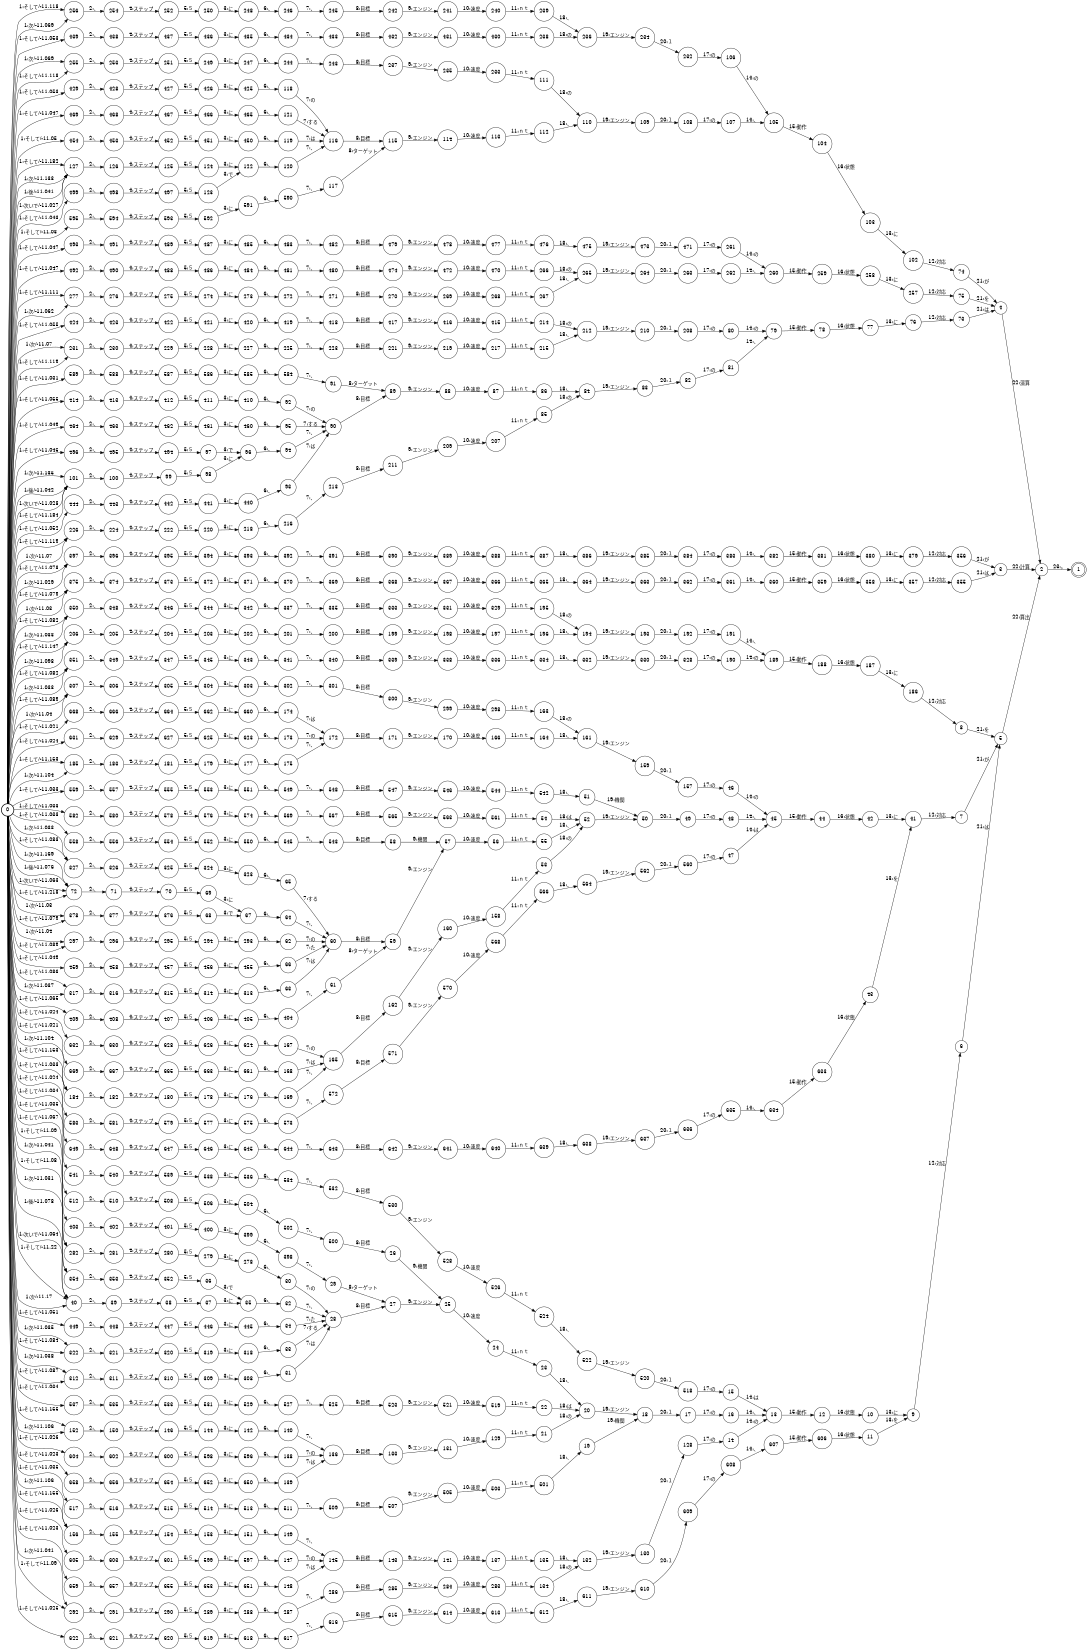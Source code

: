 digraph FST {
rankdir = LR;
size = "8.5,11";
label = "";
center = 1;
orientation = Portrait;
ranksep = "0.4";
nodesep = "0.25";
0 [label = "0", shape = circle, style = bold, fontsize = 14]
	0 -> 40 [label = "1:そして/-11.22", fontsize = 14];
	0 -> 72 [label = "1:そして/-11.218", fontsize = 14];
	0 -> 101 [label = "1:そして/-11.184", fontsize = 14];
	0 -> 127 [label = "1:そして/-11.182", fontsize = 14];
	0 -> 40 [label = "1:次/-11.17", fontsize = 14];
	0 -> 72 [label = "1:次/-11.169", fontsize = 14];
	0 -> 152 [label = "1:そして/-11.155", fontsize = 14];
	0 -> 156 [label = "1:そして/-11.155", fontsize = 14];
	0 -> 184 [label = "1:そして/-11.153", fontsize = 14];
	0 -> 185 [label = "1:そして/-11.153", fontsize = 14];
	0 -> 206 [label = "1:そして/-11.147", fontsize = 14];
	0 -> 101 [label = "1:次/-11.135", fontsize = 14];
	0 -> 127 [label = "1:次/-11.133", fontsize = 14];
	0 -> 226 [label = "1:そして/-11.119", fontsize = 14];
	0 -> 231 [label = "1:そして/-11.119", fontsize = 14];
	0 -> 255 [label = "1:そして/-11.118", fontsize = 14];
	0 -> 256 [label = "1:そして/-11.118", fontsize = 14];
	0 -> 277 [label = "1:そして/-11.111", fontsize = 14];
	0 -> 156 [label = "1:次/-11.106", fontsize = 14];
	0 -> 152 [label = "1:次/-11.106", fontsize = 14];
	0 -> 184 [label = "1:次/-11.104", fontsize = 14];
	0 -> 185 [label = "1:次/-11.104", fontsize = 14];
	0 -> 206 [label = "1:次/-11.098", fontsize = 14];
	0 -> 282 [label = "1:そして/-11.09", fontsize = 14];
	0 -> 292 [label = "1:そして/-11.09", fontsize = 14];
	0 -> 297 [label = "1:そして/-11.089", fontsize = 14];
	0 -> 307 [label = "1:そして/-11.089", fontsize = 14];
	0 -> 312 [label = "1:そして/-11.087", fontsize = 14];
	0 -> 317 [label = "1:そして/-11.086", fontsize = 14];
	0 -> 322 [label = "1:そして/-11.084", fontsize = 14];
	0 -> 327 [label = "1:そして/-11.083", fontsize = 14];
	0 -> 350 [label = "1:そして/-11.082", fontsize = 14];
	0 -> 351 [label = "1:そして/-11.082", fontsize = 14];
	0 -> 354 [label = "1:そして/-11.08", fontsize = 14];
	0 -> 375 [label = "1:そして/-11.079", fontsize = 14];
	0 -> 378 [label = "1:そして/-11.079", fontsize = 14];
	0 -> 397 [label = "1:そして/-11.078", fontsize = 14];
	0 -> 40 [label = "1:後/-11.078", fontsize = 14];
	0 -> 72 [label = "1:後/-11.076", fontsize = 14];
	0 -> 226 [label = "1:次/-11.07", fontsize = 14];
	0 -> 231 [label = "1:次/-11.07", fontsize = 14];
	0 -> 256 [label = "1:次/-11.069", fontsize = 14];
	0 -> 255 [label = "1:次/-11.069", fontsize = 14];
	0 -> 403 [label = "1:そして/-11.067", fontsize = 14];
	0 -> 409 [label = "1:そして/-11.065", fontsize = 14];
	0 -> 40 [label = "1:次いで/-11.064", fontsize = 14];
	0 -> 72 [label = "1:次いで/-11.063", fontsize = 14];
	0 -> 277 [label = "1:次/-11.062", fontsize = 14];
	0 -> 414 [label = "1:そして/-11.055", fontsize = 14];
	0 -> 424 [label = "1:そして/-11.055", fontsize = 14];
	0 -> 429 [label = "1:そして/-11.053", fontsize = 14];
	0 -> 439 [label = "1:そして/-11.053", fontsize = 14];
	0 -> 444 [label = "1:そして/-11.052", fontsize = 14];
	0 -> 449 [label = "1:そして/-11.051", fontsize = 14];
	0 -> 454 [label = "1:そして/-11.05", fontsize = 14];
	0 -> 459 [label = "1:そして/-11.049", fontsize = 14];
	0 -> 464 [label = "1:そして/-11.049", fontsize = 14];
	0 -> 469 [label = "1:そして/-11.047", fontsize = 14];
	0 -> 492 [label = "1:そして/-11.047", fontsize = 14];
	0 -> 493 [label = "1:そして/-11.047", fontsize = 14];
	0 -> 496 [label = "1:そして/-11.045", fontsize = 14];
	0 -> 499 [label = "1:そして/-11.043", fontsize = 14];
	0 -> 101 [label = "1:後/-11.042", fontsize = 14];
	0 -> 282 [label = "1:次/-11.041", fontsize = 14];
	0 -> 292 [label = "1:次/-11.041", fontsize = 14];
	0 -> 127 [label = "1:後/-11.041", fontsize = 14];
	0 -> 297 [label = "1:次/-11.04", fontsize = 14];
	0 -> 307 [label = "1:次/-11.04", fontsize = 14];
	0 -> 312 [label = "1:次/-11.038", fontsize = 14];
	0 -> 317 [label = "1:次/-11.037", fontsize = 14];
	0 -> 322 [label = "1:次/-11.035", fontsize = 14];
	0 -> 512 [label = "1:そして/-11.035", fontsize = 14];
	0 -> 517 [label = "1:そして/-11.035", fontsize = 14];
	0 -> 537 [label = "1:そして/-11.034", fontsize = 14];
	0 -> 541 [label = "1:そして/-11.034", fontsize = 14];
	0 -> 327 [label = "1:次/-11.033", fontsize = 14];
	0 -> 558 [label = "1:そして/-11.033", fontsize = 14];
	0 -> 559 [label = "1:そして/-11.033", fontsize = 14];
	0 -> 351 [label = "1:次/-11.033", fontsize = 14];
	0 -> 350 [label = "1:次/-11.033", fontsize = 14];
	0 -> 582 [label = "1:そして/-11.033", fontsize = 14];
	0 -> 583 [label = "1:そして/-11.033", fontsize = 14];
	0 -> 354 [label = "1:次/-11.031", fontsize = 14];
	0 -> 589 [label = "1:そして/-11.031", fontsize = 14];
	0 -> 375 [label = "1:次/-11.03", fontsize = 14];
	0 -> 378 [label = "1:次/-11.03", fontsize = 14];
	0 -> 595 [label = "1:そして/-11.03", fontsize = 14];
	0 -> 397 [label = "1:次/-11.029", fontsize = 14];
	0 -> 101 [label = "1:次いで/-11.028", fontsize = 14];
	0 -> 127 [label = "1:次いで/-11.027", fontsize = 14];
	0 -> 604 [label = "1:そして/-11.026", fontsize = 14];
	0 -> 605 [label = "1:そして/-11.026", fontsize = 14];
	0 -> 622 [label = "1:そして/-11.025", fontsize = 14];
	0 -> 631 [label = "1:そして/-11.024", fontsize = 14];
	0 -> 632 [label = "1:そして/-11.024", fontsize = 14];
	0 -> 649 [label = "1:そして/-11.024", fontsize = 14];
	0 -> 658 [label = "1:そして/-11.023", fontsize = 14];
	0 -> 659 [label = "1:そして/-11.023", fontsize = 14];
	0 -> 668 [label = "1:そして/-11.021", fontsize = 14];
	0 -> 669 [label = "1:そして/-11.021", fontsize = 14];
1 [label = "1", shape = doublecircle, style = solid, fontsize = 14]
2 [label = "2", shape = circle, style = solid, fontsize = 14]
	2 -> 1 [label = "23:。", fontsize = 14];
3 [label = "3", shape = circle, style = solid, fontsize = 14]
	3 -> 2 [label = "22:計算", fontsize = 14];
4 [label = "4", shape = circle, style = solid, fontsize = 14]
	4 -> 2 [label = "22:演算", fontsize = 14];
5 [label = "5", shape = circle, style = solid, fontsize = 14]
	5 -> 2 [label = "22:算出", fontsize = 14];
6 [label = "6", shape = circle, style = solid, fontsize = 14]
	6 -> 5 [label = "21:は", fontsize = 14];
7 [label = "7", shape = circle, style = solid, fontsize = 14]
	7 -> 5 [label = "21:が", fontsize = 14];
8 [label = "8", shape = circle, style = solid, fontsize = 14]
	8 -> 5 [label = "21:を", fontsize = 14];
9 [label = "9", shape = circle, style = solid, fontsize = 14]
	9 -> 6 [label = "12:対応", fontsize = 14];
10 [label = "10", shape = circle, style = solid, fontsize = 14]
	10 -> 9 [label = "13:に", fontsize = 14];
11 [label = "11", shape = circle, style = solid, fontsize = 14]
	11 -> 9 [label = "13:を", fontsize = 14];
12 [label = "12", shape = circle, style = solid, fontsize = 14]
	12 -> 10 [label = "16:状態", fontsize = 14];
13 [label = "13", shape = circle, style = solid, fontsize = 14]
	13 -> 12 [label = "15:動作", fontsize = 14];
14 [label = "14", shape = circle, style = solid, fontsize = 14]
	14 -> 13 [label = "14:の", fontsize = 14];
15 [label = "15", shape = circle, style = solid, fontsize = 14]
	15 -> 13 [label = "14:は", fontsize = 14];
16 [label = "16", shape = circle, style = solid, fontsize = 14]
	16 -> 13 [label = "14:、", fontsize = 14];
17 [label = "17", shape = circle, style = solid, fontsize = 14]
	17 -> 16 [label = "17:の", fontsize = 14];
18 [label = "18", shape = circle, style = solid, fontsize = 14]
	18 -> 17 [label = "20:１", fontsize = 14];
19 [label = "19", shape = circle, style = solid, fontsize = 14]
	19 -> 18 [label = "19:機関", fontsize = 14];
20 [label = "20", shape = circle, style = solid, fontsize = 14]
	20 -> 18 [label = "19:エンジン", fontsize = 14];
21 [label = "21", shape = circle, style = solid, fontsize = 14]
	21 -> 20 [label = "18:の", fontsize = 14];
22 [label = "22", shape = circle, style = solid, fontsize = 14]
	22 -> 20 [label = "18:は", fontsize = 14];
23 [label = "23", shape = circle, style = solid, fontsize = 14]
	23 -> 20 [label = "18:、", fontsize = 14];
24 [label = "24", shape = circle, style = solid, fontsize = 14]
	24 -> 23 [label = "11:ｎｔ", fontsize = 14];
25 [label = "25", shape = circle, style = solid, fontsize = 14]
	25 -> 24 [label = "10:速度", fontsize = 14];
26 [label = "26", shape = circle, style = solid, fontsize = 14]
	26 -> 25 [label = "9:機関", fontsize = 14];
27 [label = "27", shape = circle, style = solid, fontsize = 14]
	27 -> 25 [label = "9:エンジン", fontsize = 14];
28 [label = "28", shape = circle, style = solid, fontsize = 14]
	28 -> 27 [label = "8:目標", fontsize = 14];
29 [label = "29", shape = circle, style = solid, fontsize = 14]
	29 -> 27 [label = "8:ターゲット", fontsize = 14];
30 [label = "30", shape = circle, style = solid, fontsize = 14]
	30 -> 28 [label = "7:の", fontsize = 14];
31 [label = "31", shape = circle, style = solid, fontsize = 14]
	31 -> 28 [label = "7:は", fontsize = 14];
32 [label = "32", shape = circle, style = solid, fontsize = 14]
	32 -> 28 [label = "7:、", fontsize = 14];
33 [label = "33", shape = circle, style = solid, fontsize = 14]
	33 -> 28 [label = "7:する", fontsize = 14];
34 [label = "34", shape = circle, style = solid, fontsize = 14]
	34 -> 28 [label = "7:た", fontsize = 14];
35 [label = "35", shape = circle, style = solid, fontsize = 14]
	35 -> 32 [label = "6:、", fontsize = 14];
36 [label = "36", shape = circle, style = solid, fontsize = 14]
	36 -> 35 [label = "3:で", fontsize = 14];
37 [label = "37", shape = circle, style = solid, fontsize = 14]
	37 -> 35 [label = "3:に", fontsize = 14];
38 [label = "38", shape = circle, style = solid, fontsize = 14]
	38 -> 37 [label = "5:５", fontsize = 14];
39 [label = "39", shape = circle, style = solid, fontsize = 14]
	39 -> 38 [label = "4:ステップ", fontsize = 14];
40 [label = "40", shape = circle, style = solid, fontsize = 14]
	40 -> 39 [label = "2:、", fontsize = 14];
41 [label = "41", shape = circle, style = solid, fontsize = 14]
	41 -> 7 [label = "12:対応", fontsize = 14];
42 [label = "42", shape = circle, style = solid, fontsize = 14]
	42 -> 41 [label = "13:に", fontsize = 14];
43 [label = "43", shape = circle, style = solid, fontsize = 14]
	43 -> 41 [label = "13:を", fontsize = 14];
44 [label = "44", shape = circle, style = solid, fontsize = 14]
	44 -> 42 [label = "16:状態", fontsize = 14];
45 [label = "45", shape = circle, style = solid, fontsize = 14]
	45 -> 44 [label = "15:動作", fontsize = 14];
46 [label = "46", shape = circle, style = solid, fontsize = 14]
	46 -> 45 [label = "14:の", fontsize = 14];
47 [label = "47", shape = circle, style = solid, fontsize = 14]
	47 -> 45 [label = "14:は", fontsize = 14];
48 [label = "48", shape = circle, style = solid, fontsize = 14]
	48 -> 45 [label = "14:、", fontsize = 14];
49 [label = "49", shape = circle, style = solid, fontsize = 14]
	49 -> 48 [label = "17:の", fontsize = 14];
50 [label = "50", shape = circle, style = solid, fontsize = 14]
	50 -> 49 [label = "20:１", fontsize = 14];
51 [label = "51", shape = circle, style = solid, fontsize = 14]
	51 -> 50 [label = "19:機関", fontsize = 14];
52 [label = "52", shape = circle, style = solid, fontsize = 14]
	52 -> 50 [label = "19:エンジン", fontsize = 14];
53 [label = "53", shape = circle, style = solid, fontsize = 14]
	53 -> 52 [label = "18:の", fontsize = 14];
54 [label = "54", shape = circle, style = solid, fontsize = 14]
	54 -> 52 [label = "18:は", fontsize = 14];
55 [label = "55", shape = circle, style = solid, fontsize = 14]
	55 -> 52 [label = "18:、", fontsize = 14];
56 [label = "56", shape = circle, style = solid, fontsize = 14]
	56 -> 55 [label = "11:ｎｔ", fontsize = 14];
57 [label = "57", shape = circle, style = solid, fontsize = 14]
	57 -> 56 [label = "10:速度", fontsize = 14];
58 [label = "58", shape = circle, style = solid, fontsize = 14]
	58 -> 57 [label = "9:機関", fontsize = 14];
59 [label = "59", shape = circle, style = solid, fontsize = 14]
	59 -> 57 [label = "9:エンジン", fontsize = 14];
60 [label = "60", shape = circle, style = solid, fontsize = 14]
	60 -> 59 [label = "8:目標", fontsize = 14];
61 [label = "61", shape = circle, style = solid, fontsize = 14]
	61 -> 59 [label = "8:ターゲット", fontsize = 14];
62 [label = "62", shape = circle, style = solid, fontsize = 14]
	62 -> 60 [label = "7:の", fontsize = 14];
63 [label = "63", shape = circle, style = solid, fontsize = 14]
	63 -> 60 [label = "7:は", fontsize = 14];
64 [label = "64", shape = circle, style = solid, fontsize = 14]
	64 -> 60 [label = "7:、", fontsize = 14];
65 [label = "65", shape = circle, style = solid, fontsize = 14]
	65 -> 60 [label = "7:する", fontsize = 14];
66 [label = "66", shape = circle, style = solid, fontsize = 14]
	66 -> 60 [label = "7:た", fontsize = 14];
67 [label = "67", shape = circle, style = solid, fontsize = 14]
	67 -> 64 [label = "6:、", fontsize = 14];
68 [label = "68", shape = circle, style = solid, fontsize = 14]
	68 -> 67 [label = "3:で", fontsize = 14];
69 [label = "69", shape = circle, style = solid, fontsize = 14]
	69 -> 67 [label = "3:に", fontsize = 14];
70 [label = "70", shape = circle, style = solid, fontsize = 14]
	70 -> 69 [label = "5:５", fontsize = 14];
71 [label = "71", shape = circle, style = solid, fontsize = 14]
	71 -> 70 [label = "4:ステップ", fontsize = 14];
72 [label = "72", shape = circle, style = solid, fontsize = 14]
	72 -> 71 [label = "2:、", fontsize = 14];
73 [label = "73", shape = circle, style = solid, fontsize = 14]
	73 -> 4 [label = "21:は", fontsize = 14];
74 [label = "74", shape = circle, style = solid, fontsize = 14]
	74 -> 4 [label = "21:が", fontsize = 14];
75 [label = "75", shape = circle, style = solid, fontsize = 14]
	75 -> 4 [label = "21:を", fontsize = 14];
76 [label = "76", shape = circle, style = solid, fontsize = 14]
	76 -> 73 [label = "12:対応", fontsize = 14];
77 [label = "77", shape = circle, style = solid, fontsize = 14]
	77 -> 76 [label = "13:に", fontsize = 14];
78 [label = "78", shape = circle, style = solid, fontsize = 14]
	78 -> 77 [label = "16:状態", fontsize = 14];
79 [label = "79", shape = circle, style = solid, fontsize = 14]
	79 -> 78 [label = "15:動作", fontsize = 14];
80 [label = "80", shape = circle, style = solid, fontsize = 14]
	80 -> 79 [label = "14:の", fontsize = 14];
81 [label = "81", shape = circle, style = solid, fontsize = 14]
	81 -> 79 [label = "14:、", fontsize = 14];
82 [label = "82", shape = circle, style = solid, fontsize = 14]
	82 -> 81 [label = "17:の", fontsize = 14];
83 [label = "83", shape = circle, style = solid, fontsize = 14]
	83 -> 82 [label = "20:１", fontsize = 14];
84 [label = "84", shape = circle, style = solid, fontsize = 14]
	84 -> 83 [label = "19:エンジン", fontsize = 14];
85 [label = "85", shape = circle, style = solid, fontsize = 14]
	85 -> 84 [label = "18:の", fontsize = 14];
86 [label = "86", shape = circle, style = solid, fontsize = 14]
	86 -> 84 [label = "18:、", fontsize = 14];
87 [label = "87", shape = circle, style = solid, fontsize = 14]
	87 -> 86 [label = "11:ｎｔ", fontsize = 14];
88 [label = "88", shape = circle, style = solid, fontsize = 14]
	88 -> 87 [label = "10:速度", fontsize = 14];
89 [label = "89", shape = circle, style = solid, fontsize = 14]
	89 -> 88 [label = "9:エンジン", fontsize = 14];
90 [label = "90", shape = circle, style = solid, fontsize = 14]
	90 -> 89 [label = "8:目標", fontsize = 14];
91 [label = "91", shape = circle, style = solid, fontsize = 14]
	91 -> 89 [label = "8:ターゲット", fontsize = 14];
92 [label = "92", shape = circle, style = solid, fontsize = 14]
	92 -> 90 [label = "7:の", fontsize = 14];
93 [label = "93", shape = circle, style = solid, fontsize = 14]
	93 -> 90 [label = "7:は", fontsize = 14];
94 [label = "94", shape = circle, style = solid, fontsize = 14]
	94 -> 90 [label = "7:、", fontsize = 14];
95 [label = "95", shape = circle, style = solid, fontsize = 14]
	95 -> 90 [label = "7:する", fontsize = 14];
96 [label = "96", shape = circle, style = solid, fontsize = 14]
	96 -> 94 [label = "6:、", fontsize = 14];
97 [label = "97", shape = circle, style = solid, fontsize = 14]
	97 -> 96 [label = "3:で", fontsize = 14];
98 [label = "98", shape = circle, style = solid, fontsize = 14]
	98 -> 96 [label = "3:に", fontsize = 14];
99 [label = "99", shape = circle, style = solid, fontsize = 14]
	99 -> 98 [label = "5:５", fontsize = 14];
100 [label = "100", shape = circle, style = solid, fontsize = 14]
	100 -> 99 [label = "4:ステップ", fontsize = 14];
101 [label = "101", shape = circle, style = solid, fontsize = 14]
	101 -> 100 [label = "2:、", fontsize = 14];
102 [label = "102", shape = circle, style = solid, fontsize = 14]
	102 -> 74 [label = "12:対応", fontsize = 14];
103 [label = "103", shape = circle, style = solid, fontsize = 14]
	103 -> 102 [label = "13:に", fontsize = 14];
104 [label = "104", shape = circle, style = solid, fontsize = 14]
	104 -> 103 [label = "16:状態", fontsize = 14];
105 [label = "105", shape = circle, style = solid, fontsize = 14]
	105 -> 104 [label = "15:動作", fontsize = 14];
106 [label = "106", shape = circle, style = solid, fontsize = 14]
	106 -> 105 [label = "14:の", fontsize = 14];
107 [label = "107", shape = circle, style = solid, fontsize = 14]
	107 -> 105 [label = "14:、", fontsize = 14];
108 [label = "108", shape = circle, style = solid, fontsize = 14]
	108 -> 107 [label = "17:の", fontsize = 14];
109 [label = "109", shape = circle, style = solid, fontsize = 14]
	109 -> 108 [label = "20:１", fontsize = 14];
110 [label = "110", shape = circle, style = solid, fontsize = 14]
	110 -> 109 [label = "19:エンジン", fontsize = 14];
111 [label = "111", shape = circle, style = solid, fontsize = 14]
	111 -> 110 [label = "18:の", fontsize = 14];
112 [label = "112", shape = circle, style = solid, fontsize = 14]
	112 -> 110 [label = "18:、", fontsize = 14];
113 [label = "113", shape = circle, style = solid, fontsize = 14]
	113 -> 112 [label = "11:ｎｔ", fontsize = 14];
114 [label = "114", shape = circle, style = solid, fontsize = 14]
	114 -> 113 [label = "10:速度", fontsize = 14];
115 [label = "115", shape = circle, style = solid, fontsize = 14]
	115 -> 114 [label = "9:エンジン", fontsize = 14];
116 [label = "116", shape = circle, style = solid, fontsize = 14]
	116 -> 115 [label = "8:目標", fontsize = 14];
117 [label = "117", shape = circle, style = solid, fontsize = 14]
	117 -> 115 [label = "8:ターゲット", fontsize = 14];
118 [label = "118", shape = circle, style = solid, fontsize = 14]
	118 -> 116 [label = "7:の", fontsize = 14];
119 [label = "119", shape = circle, style = solid, fontsize = 14]
	119 -> 116 [label = "7:は", fontsize = 14];
120 [label = "120", shape = circle, style = solid, fontsize = 14]
	120 -> 116 [label = "7:、", fontsize = 14];
121 [label = "121", shape = circle, style = solid, fontsize = 14]
	121 -> 116 [label = "7:する", fontsize = 14];
122 [label = "122", shape = circle, style = solid, fontsize = 14]
	122 -> 120 [label = "6:、", fontsize = 14];
123 [label = "123", shape = circle, style = solid, fontsize = 14]
	123 -> 122 [label = "3:で", fontsize = 14];
124 [label = "124", shape = circle, style = solid, fontsize = 14]
	124 -> 122 [label = "3:に", fontsize = 14];
125 [label = "125", shape = circle, style = solid, fontsize = 14]
	125 -> 124 [label = "5:５", fontsize = 14];
126 [label = "126", shape = circle, style = solid, fontsize = 14]
	126 -> 125 [label = "4:ステップ", fontsize = 14];
127 [label = "127", shape = circle, style = solid, fontsize = 14]
	127 -> 126 [label = "2:、", fontsize = 14];
128 [label = "128", shape = circle, style = solid, fontsize = 14]
	128 -> 14 [label = "17:の", fontsize = 14];
129 [label = "129", shape = circle, style = solid, fontsize = 14]
	129 -> 21 [label = "11:ｎｔ", fontsize = 14];
130 [label = "130", shape = circle, style = solid, fontsize = 14]
	130 -> 128 [label = "20:１", fontsize = 14];
131 [label = "131", shape = circle, style = solid, fontsize = 14]
	131 -> 129 [label = "10:速度", fontsize = 14];
132 [label = "132", shape = circle, style = solid, fontsize = 14]
	132 -> 130 [label = "19:エンジン", fontsize = 14];
133 [label = "133", shape = circle, style = solid, fontsize = 14]
	133 -> 131 [label = "9:エンジン", fontsize = 14];
134 [label = "134", shape = circle, style = solid, fontsize = 14]
	134 -> 132 [label = "18:の", fontsize = 14];
135 [label = "135", shape = circle, style = solid, fontsize = 14]
	135 -> 132 [label = "18:、", fontsize = 14];
136 [label = "136", shape = circle, style = solid, fontsize = 14]
	136 -> 133 [label = "8:目標", fontsize = 14];
137 [label = "137", shape = circle, style = solid, fontsize = 14]
	137 -> 135 [label = "11:ｎｔ", fontsize = 14];
138 [label = "138", shape = circle, style = solid, fontsize = 14]
	138 -> 136 [label = "7:の", fontsize = 14];
139 [label = "139", shape = circle, style = solid, fontsize = 14]
	139 -> 136 [label = "7:は", fontsize = 14];
140 [label = "140", shape = circle, style = solid, fontsize = 14]
	140 -> 136 [label = "7:、", fontsize = 14];
141 [label = "141", shape = circle, style = solid, fontsize = 14]
	141 -> 137 [label = "10:速度", fontsize = 14];
142 [label = "142", shape = circle, style = solid, fontsize = 14]
	142 -> 140 [label = "6:、", fontsize = 14];
143 [label = "143", shape = circle, style = solid, fontsize = 14]
	143 -> 141 [label = "9:エンジン", fontsize = 14];
144 [label = "144", shape = circle, style = solid, fontsize = 14]
	144 -> 142 [label = "3:に", fontsize = 14];
145 [label = "145", shape = circle, style = solid, fontsize = 14]
	145 -> 143 [label = "8:目標", fontsize = 14];
146 [label = "146", shape = circle, style = solid, fontsize = 14]
	146 -> 144 [label = "5:５", fontsize = 14];
147 [label = "147", shape = circle, style = solid, fontsize = 14]
	147 -> 145 [label = "7:の", fontsize = 14];
148 [label = "148", shape = circle, style = solid, fontsize = 14]
	148 -> 145 [label = "7:は", fontsize = 14];
149 [label = "149", shape = circle, style = solid, fontsize = 14]
	149 -> 145 [label = "7:、", fontsize = 14];
150 [label = "150", shape = circle, style = solid, fontsize = 14]
	150 -> 146 [label = "4:ステップ", fontsize = 14];
151 [label = "151", shape = circle, style = solid, fontsize = 14]
	151 -> 149 [label = "6:、", fontsize = 14];
152 [label = "152", shape = circle, style = solid, fontsize = 14]
	152 -> 150 [label = "2:、", fontsize = 14];
153 [label = "153", shape = circle, style = solid, fontsize = 14]
	153 -> 151 [label = "3:に", fontsize = 14];
154 [label = "154", shape = circle, style = solid, fontsize = 14]
	154 -> 153 [label = "5:５", fontsize = 14];
155 [label = "155", shape = circle, style = solid, fontsize = 14]
	155 -> 154 [label = "4:ステップ", fontsize = 14];
156 [label = "156", shape = circle, style = solid, fontsize = 14]
	156 -> 155 [label = "2:、", fontsize = 14];
157 [label = "157", shape = circle, style = solid, fontsize = 14]
	157 -> 46 [label = "17:の", fontsize = 14];
158 [label = "158", shape = circle, style = solid, fontsize = 14]
	158 -> 53 [label = "11:ｎｔ", fontsize = 14];
159 [label = "159", shape = circle, style = solid, fontsize = 14]
	159 -> 157 [label = "20:１", fontsize = 14];
160 [label = "160", shape = circle, style = solid, fontsize = 14]
	160 -> 158 [label = "10:速度", fontsize = 14];
161 [label = "161", shape = circle, style = solid, fontsize = 14]
	161 -> 159 [label = "19:エンジン", fontsize = 14];
162 [label = "162", shape = circle, style = solid, fontsize = 14]
	162 -> 160 [label = "9:エンジン", fontsize = 14];
163 [label = "163", shape = circle, style = solid, fontsize = 14]
	163 -> 161 [label = "18:の", fontsize = 14];
164 [label = "164", shape = circle, style = solid, fontsize = 14]
	164 -> 161 [label = "18:、", fontsize = 14];
165 [label = "165", shape = circle, style = solid, fontsize = 14]
	165 -> 162 [label = "8:目標", fontsize = 14];
166 [label = "166", shape = circle, style = solid, fontsize = 14]
	166 -> 164 [label = "11:ｎｔ", fontsize = 14];
167 [label = "167", shape = circle, style = solid, fontsize = 14]
	167 -> 165 [label = "7:の", fontsize = 14];
168 [label = "168", shape = circle, style = solid, fontsize = 14]
	168 -> 165 [label = "7:は", fontsize = 14];
169 [label = "169", shape = circle, style = solid, fontsize = 14]
	169 -> 165 [label = "7:、", fontsize = 14];
170 [label = "170", shape = circle, style = solid, fontsize = 14]
	170 -> 166 [label = "10:速度", fontsize = 14];
171 [label = "171", shape = circle, style = solid, fontsize = 14]
	171 -> 170 [label = "9:エンジン", fontsize = 14];
172 [label = "172", shape = circle, style = solid, fontsize = 14]
	172 -> 171 [label = "8:目標", fontsize = 14];
173 [label = "173", shape = circle, style = solid, fontsize = 14]
	173 -> 172 [label = "7:の", fontsize = 14];
174 [label = "174", shape = circle, style = solid, fontsize = 14]
	174 -> 172 [label = "7:は", fontsize = 14];
175 [label = "175", shape = circle, style = solid, fontsize = 14]
	175 -> 172 [label = "7:、", fontsize = 14];
176 [label = "176", shape = circle, style = solid, fontsize = 14]
	176 -> 169 [label = "6:、", fontsize = 14];
177 [label = "177", shape = circle, style = solid, fontsize = 14]
	177 -> 175 [label = "6:、", fontsize = 14];
178 [label = "178", shape = circle, style = solid, fontsize = 14]
	178 -> 176 [label = "3:に", fontsize = 14];
179 [label = "179", shape = circle, style = solid, fontsize = 14]
	179 -> 177 [label = "3:に", fontsize = 14];
180 [label = "180", shape = circle, style = solid, fontsize = 14]
	180 -> 178 [label = "5:５", fontsize = 14];
181 [label = "181", shape = circle, style = solid, fontsize = 14]
	181 -> 179 [label = "5:５", fontsize = 14];
182 [label = "182", shape = circle, style = solid, fontsize = 14]
	182 -> 180 [label = "4:ステップ", fontsize = 14];
183 [label = "183", shape = circle, style = solid, fontsize = 14]
	183 -> 181 [label = "4:ステップ", fontsize = 14];
184 [label = "184", shape = circle, style = solid, fontsize = 14]
	184 -> 182 [label = "2:、", fontsize = 14];
185 [label = "185", shape = circle, style = solid, fontsize = 14]
	185 -> 183 [label = "2:、", fontsize = 14];
186 [label = "186", shape = circle, style = solid, fontsize = 14]
	186 -> 8 [label = "12:対応", fontsize = 14];
187 [label = "187", shape = circle, style = solid, fontsize = 14]
	187 -> 186 [label = "13:に", fontsize = 14];
188 [label = "188", shape = circle, style = solid, fontsize = 14]
	188 -> 187 [label = "16:状態", fontsize = 14];
189 [label = "189", shape = circle, style = solid, fontsize = 14]
	189 -> 188 [label = "15:動作", fontsize = 14];
190 [label = "190", shape = circle, style = solid, fontsize = 14]
	190 -> 189 [label = "14:の", fontsize = 14];
191 [label = "191", shape = circle, style = solid, fontsize = 14]
	191 -> 189 [label = "14:、", fontsize = 14];
192 [label = "192", shape = circle, style = solid, fontsize = 14]
	192 -> 191 [label = "17:の", fontsize = 14];
193 [label = "193", shape = circle, style = solid, fontsize = 14]
	193 -> 192 [label = "20:１", fontsize = 14];
194 [label = "194", shape = circle, style = solid, fontsize = 14]
	194 -> 193 [label = "19:エンジン", fontsize = 14];
195 [label = "195", shape = circle, style = solid, fontsize = 14]
	195 -> 194 [label = "18:の", fontsize = 14];
196 [label = "196", shape = circle, style = solid, fontsize = 14]
	196 -> 194 [label = "18:、", fontsize = 14];
197 [label = "197", shape = circle, style = solid, fontsize = 14]
	197 -> 196 [label = "11:ｎｔ", fontsize = 14];
198 [label = "198", shape = circle, style = solid, fontsize = 14]
	198 -> 197 [label = "10:速度", fontsize = 14];
199 [label = "199", shape = circle, style = solid, fontsize = 14]
	199 -> 198 [label = "9:エンジン", fontsize = 14];
200 [label = "200", shape = circle, style = solid, fontsize = 14]
	200 -> 199 [label = "8:目標", fontsize = 14];
201 [label = "201", shape = circle, style = solid, fontsize = 14]
	201 -> 200 [label = "7:、", fontsize = 14];
202 [label = "202", shape = circle, style = solid, fontsize = 14]
	202 -> 201 [label = "6:、", fontsize = 14];
203 [label = "203", shape = circle, style = solid, fontsize = 14]
	203 -> 202 [label = "3:に", fontsize = 14];
204 [label = "204", shape = circle, style = solid, fontsize = 14]
	204 -> 203 [label = "5:５", fontsize = 14];
205 [label = "205", shape = circle, style = solid, fontsize = 14]
	205 -> 204 [label = "4:ステップ", fontsize = 14];
206 [label = "206", shape = circle, style = solid, fontsize = 14]
	206 -> 205 [label = "2:、", fontsize = 14];
207 [label = "207", shape = circle, style = solid, fontsize = 14]
	207 -> 85 [label = "11:ｎｔ", fontsize = 14];
208 [label = "208", shape = circle, style = solid, fontsize = 14]
	208 -> 80 [label = "17:の", fontsize = 14];
209 [label = "209", shape = circle, style = solid, fontsize = 14]
	209 -> 207 [label = "10:速度", fontsize = 14];
210 [label = "210", shape = circle, style = solid, fontsize = 14]
	210 -> 208 [label = "20:１", fontsize = 14];
211 [label = "211", shape = circle, style = solid, fontsize = 14]
	211 -> 209 [label = "9:エンジン", fontsize = 14];
212 [label = "212", shape = circle, style = solid, fontsize = 14]
	212 -> 210 [label = "19:エンジン", fontsize = 14];
213 [label = "213", shape = circle, style = solid, fontsize = 14]
	213 -> 211 [label = "8:目標", fontsize = 14];
214 [label = "214", shape = circle, style = solid, fontsize = 14]
	214 -> 212 [label = "18:の", fontsize = 14];
215 [label = "215", shape = circle, style = solid, fontsize = 14]
	215 -> 212 [label = "18:、", fontsize = 14];
216 [label = "216", shape = circle, style = solid, fontsize = 14]
	216 -> 213 [label = "7:、", fontsize = 14];
217 [label = "217", shape = circle, style = solid, fontsize = 14]
	217 -> 215 [label = "11:ｎｔ", fontsize = 14];
218 [label = "218", shape = circle, style = solid, fontsize = 14]
	218 -> 216 [label = "6:、", fontsize = 14];
219 [label = "219", shape = circle, style = solid, fontsize = 14]
	219 -> 217 [label = "10:速度", fontsize = 14];
220 [label = "220", shape = circle, style = solid, fontsize = 14]
	220 -> 218 [label = "3:に", fontsize = 14];
221 [label = "221", shape = circle, style = solid, fontsize = 14]
	221 -> 219 [label = "9:エンジン", fontsize = 14];
222 [label = "222", shape = circle, style = solid, fontsize = 14]
	222 -> 220 [label = "5:５", fontsize = 14];
223 [label = "223", shape = circle, style = solid, fontsize = 14]
	223 -> 221 [label = "8:目標", fontsize = 14];
224 [label = "224", shape = circle, style = solid, fontsize = 14]
	224 -> 222 [label = "4:ステップ", fontsize = 14];
225 [label = "225", shape = circle, style = solid, fontsize = 14]
	225 -> 223 [label = "7:、", fontsize = 14];
226 [label = "226", shape = circle, style = solid, fontsize = 14]
	226 -> 224 [label = "2:、", fontsize = 14];
227 [label = "227", shape = circle, style = solid, fontsize = 14]
	227 -> 225 [label = "6:、", fontsize = 14];
228 [label = "228", shape = circle, style = solid, fontsize = 14]
	228 -> 227 [label = "3:に", fontsize = 14];
229 [label = "229", shape = circle, style = solid, fontsize = 14]
	229 -> 228 [label = "5:５", fontsize = 14];
230 [label = "230", shape = circle, style = solid, fontsize = 14]
	230 -> 229 [label = "4:ステップ", fontsize = 14];
231 [label = "231", shape = circle, style = solid, fontsize = 14]
	231 -> 230 [label = "2:、", fontsize = 14];
232 [label = "232", shape = circle, style = solid, fontsize = 14]
	232 -> 106 [label = "17:の", fontsize = 14];
233 [label = "233", shape = circle, style = solid, fontsize = 14]
	233 -> 111 [label = "11:ｎｔ", fontsize = 14];
234 [label = "234", shape = circle, style = solid, fontsize = 14]
	234 -> 232 [label = "20:１", fontsize = 14];
235 [label = "235", shape = circle, style = solid, fontsize = 14]
	235 -> 233 [label = "10:速度", fontsize = 14];
236 [label = "236", shape = circle, style = solid, fontsize = 14]
	236 -> 234 [label = "19:エンジン", fontsize = 14];
237 [label = "237", shape = circle, style = solid, fontsize = 14]
	237 -> 235 [label = "9:エンジン", fontsize = 14];
238 [label = "238", shape = circle, style = solid, fontsize = 14]
	238 -> 236 [label = "18:の", fontsize = 14];
239 [label = "239", shape = circle, style = solid, fontsize = 14]
	239 -> 236 [label = "18:、", fontsize = 14];
240 [label = "240", shape = circle, style = solid, fontsize = 14]
	240 -> 239 [label = "11:ｎｔ", fontsize = 14];
241 [label = "241", shape = circle, style = solid, fontsize = 14]
	241 -> 240 [label = "10:速度", fontsize = 14];
242 [label = "242", shape = circle, style = solid, fontsize = 14]
	242 -> 241 [label = "9:エンジン", fontsize = 14];
243 [label = "243", shape = circle, style = solid, fontsize = 14]
	243 -> 237 [label = "8:目標", fontsize = 14];
244 [label = "244", shape = circle, style = solid, fontsize = 14]
	244 -> 243 [label = "7:、", fontsize = 14];
245 [label = "245", shape = circle, style = solid, fontsize = 14]
	245 -> 242 [label = "8:目標", fontsize = 14];
246 [label = "246", shape = circle, style = solid, fontsize = 14]
	246 -> 245 [label = "7:、", fontsize = 14];
247 [label = "247", shape = circle, style = solid, fontsize = 14]
	247 -> 244 [label = "6:、", fontsize = 14];
248 [label = "248", shape = circle, style = solid, fontsize = 14]
	248 -> 246 [label = "6:、", fontsize = 14];
249 [label = "249", shape = circle, style = solid, fontsize = 14]
	249 -> 247 [label = "3:に", fontsize = 14];
250 [label = "250", shape = circle, style = solid, fontsize = 14]
	250 -> 248 [label = "3:に", fontsize = 14];
251 [label = "251", shape = circle, style = solid, fontsize = 14]
	251 -> 249 [label = "5:５", fontsize = 14];
252 [label = "252", shape = circle, style = solid, fontsize = 14]
	252 -> 250 [label = "5:５", fontsize = 14];
253 [label = "253", shape = circle, style = solid, fontsize = 14]
	253 -> 251 [label = "4:ステップ", fontsize = 14];
254 [label = "254", shape = circle, style = solid, fontsize = 14]
	254 -> 252 [label = "4:ステップ", fontsize = 14];
255 [label = "255", shape = circle, style = solid, fontsize = 14]
	255 -> 253 [label = "2:、", fontsize = 14];
256 [label = "256", shape = circle, style = solid, fontsize = 14]
	256 -> 254 [label = "2:、", fontsize = 14];
257 [label = "257", shape = circle, style = solid, fontsize = 14]
	257 -> 75 [label = "12:対応", fontsize = 14];
258 [label = "258", shape = circle, style = solid, fontsize = 14]
	258 -> 257 [label = "13:に", fontsize = 14];
259 [label = "259", shape = circle, style = solid, fontsize = 14]
	259 -> 258 [label = "16:状態", fontsize = 14];
260 [label = "260", shape = circle, style = solid, fontsize = 14]
	260 -> 259 [label = "15:動作", fontsize = 14];
261 [label = "261", shape = circle, style = solid, fontsize = 14]
	261 -> 260 [label = "14:の", fontsize = 14];
262 [label = "262", shape = circle, style = solid, fontsize = 14]
	262 -> 260 [label = "14:、", fontsize = 14];
263 [label = "263", shape = circle, style = solid, fontsize = 14]
	263 -> 262 [label = "17:の", fontsize = 14];
264 [label = "264", shape = circle, style = solid, fontsize = 14]
	264 -> 263 [label = "20:１", fontsize = 14];
265 [label = "265", shape = circle, style = solid, fontsize = 14]
	265 -> 264 [label = "19:エンジン", fontsize = 14];
266 [label = "266", shape = circle, style = solid, fontsize = 14]
	266 -> 265 [label = "18:の", fontsize = 14];
267 [label = "267", shape = circle, style = solid, fontsize = 14]
	267 -> 265 [label = "18:、", fontsize = 14];
268 [label = "268", shape = circle, style = solid, fontsize = 14]
	268 -> 267 [label = "11:ｎｔ", fontsize = 14];
269 [label = "269", shape = circle, style = solid, fontsize = 14]
	269 -> 268 [label = "10:速度", fontsize = 14];
270 [label = "270", shape = circle, style = solid, fontsize = 14]
	270 -> 269 [label = "9:エンジン", fontsize = 14];
271 [label = "271", shape = circle, style = solid, fontsize = 14]
	271 -> 270 [label = "8:目標", fontsize = 14];
272 [label = "272", shape = circle, style = solid, fontsize = 14]
	272 -> 271 [label = "7:、", fontsize = 14];
273 [label = "273", shape = circle, style = solid, fontsize = 14]
	273 -> 272 [label = "6:、", fontsize = 14];
274 [label = "274", shape = circle, style = solid, fontsize = 14]
	274 -> 273 [label = "3:に", fontsize = 14];
275 [label = "275", shape = circle, style = solid, fontsize = 14]
	275 -> 274 [label = "5:５", fontsize = 14];
276 [label = "276", shape = circle, style = solid, fontsize = 14]
	276 -> 275 [label = "4:ステップ", fontsize = 14];
277 [label = "277", shape = circle, style = solid, fontsize = 14]
	277 -> 276 [label = "2:、", fontsize = 14];
278 [label = "278", shape = circle, style = solid, fontsize = 14]
	278 -> 30 [label = "6:、", fontsize = 14];
279 [label = "279", shape = circle, style = solid, fontsize = 14]
	279 -> 278 [label = "3:に", fontsize = 14];
280 [label = "280", shape = circle, style = solid, fontsize = 14]
	280 -> 279 [label = "5:５", fontsize = 14];
281 [label = "281", shape = circle, style = solid, fontsize = 14]
	281 -> 280 [label = "4:ステップ", fontsize = 14];
282 [label = "282", shape = circle, style = solid, fontsize = 14]
	282 -> 281 [label = "2:、", fontsize = 14];
283 [label = "283", shape = circle, style = solid, fontsize = 14]
	283 -> 134 [label = "11:ｎｔ", fontsize = 14];
284 [label = "284", shape = circle, style = solid, fontsize = 14]
	284 -> 283 [label = "10:速度", fontsize = 14];
285 [label = "285", shape = circle, style = solid, fontsize = 14]
	285 -> 284 [label = "9:エンジン", fontsize = 14];
286 [label = "286", shape = circle, style = solid, fontsize = 14]
	286 -> 285 [label = "8:目標", fontsize = 14];
287 [label = "287", shape = circle, style = solid, fontsize = 14]
	287 -> 286 [label = "7:、", fontsize = 14];
288 [label = "288", shape = circle, style = solid, fontsize = 14]
	288 -> 287 [label = "6:、", fontsize = 14];
289 [label = "289", shape = circle, style = solid, fontsize = 14]
	289 -> 288 [label = "3:に", fontsize = 14];
290 [label = "290", shape = circle, style = solid, fontsize = 14]
	290 -> 289 [label = "5:５", fontsize = 14];
291 [label = "291", shape = circle, style = solid, fontsize = 14]
	291 -> 290 [label = "4:ステップ", fontsize = 14];
292 [label = "292", shape = circle, style = solid, fontsize = 14]
	292 -> 291 [label = "2:、", fontsize = 14];
293 [label = "293", shape = circle, style = solid, fontsize = 14]
	293 -> 62 [label = "6:、", fontsize = 14];
294 [label = "294", shape = circle, style = solid, fontsize = 14]
	294 -> 293 [label = "3:に", fontsize = 14];
295 [label = "295", shape = circle, style = solid, fontsize = 14]
	295 -> 294 [label = "5:５", fontsize = 14];
296 [label = "296", shape = circle, style = solid, fontsize = 14]
	296 -> 295 [label = "4:ステップ", fontsize = 14];
297 [label = "297", shape = circle, style = solid, fontsize = 14]
	297 -> 296 [label = "2:、", fontsize = 14];
298 [label = "298", shape = circle, style = solid, fontsize = 14]
	298 -> 163 [label = "11:ｎｔ", fontsize = 14];
299 [label = "299", shape = circle, style = solid, fontsize = 14]
	299 -> 298 [label = "10:速度", fontsize = 14];
300 [label = "300", shape = circle, style = solid, fontsize = 14]
	300 -> 299 [label = "9:エンジン", fontsize = 14];
301 [label = "301", shape = circle, style = solid, fontsize = 14]
	301 -> 300 [label = "8:目標", fontsize = 14];
302 [label = "302", shape = circle, style = solid, fontsize = 14]
	302 -> 301 [label = "7:、", fontsize = 14];
303 [label = "303", shape = circle, style = solid, fontsize = 14]
	303 -> 302 [label = "6:、", fontsize = 14];
304 [label = "304", shape = circle, style = solid, fontsize = 14]
	304 -> 303 [label = "3:に", fontsize = 14];
305 [label = "305", shape = circle, style = solid, fontsize = 14]
	305 -> 304 [label = "5:５", fontsize = 14];
306 [label = "306", shape = circle, style = solid, fontsize = 14]
	306 -> 305 [label = "4:ステップ", fontsize = 14];
307 [label = "307", shape = circle, style = solid, fontsize = 14]
	307 -> 306 [label = "2:、", fontsize = 14];
308 [label = "308", shape = circle, style = solid, fontsize = 14]
	308 -> 31 [label = "6:、", fontsize = 14];
309 [label = "309", shape = circle, style = solid, fontsize = 14]
	309 -> 308 [label = "3:に", fontsize = 14];
310 [label = "310", shape = circle, style = solid, fontsize = 14]
	310 -> 309 [label = "5:５", fontsize = 14];
311 [label = "311", shape = circle, style = solid, fontsize = 14]
	311 -> 310 [label = "4:ステップ", fontsize = 14];
312 [label = "312", shape = circle, style = solid, fontsize = 14]
	312 -> 311 [label = "2:、", fontsize = 14];
313 [label = "313", shape = circle, style = solid, fontsize = 14]
	313 -> 63 [label = "6:、", fontsize = 14];
314 [label = "314", shape = circle, style = solid, fontsize = 14]
	314 -> 313 [label = "3:に", fontsize = 14];
315 [label = "315", shape = circle, style = solid, fontsize = 14]
	315 -> 314 [label = "5:５", fontsize = 14];
316 [label = "316", shape = circle, style = solid, fontsize = 14]
	316 -> 315 [label = "4:ステップ", fontsize = 14];
317 [label = "317", shape = circle, style = solid, fontsize = 14]
	317 -> 316 [label = "2:、", fontsize = 14];
318 [label = "318", shape = circle, style = solid, fontsize = 14]
	318 -> 33 [label = "6:、", fontsize = 14];
319 [label = "319", shape = circle, style = solid, fontsize = 14]
	319 -> 318 [label = "3:に", fontsize = 14];
320 [label = "320", shape = circle, style = solid, fontsize = 14]
	320 -> 319 [label = "5:５", fontsize = 14];
321 [label = "321", shape = circle, style = solid, fontsize = 14]
	321 -> 320 [label = "4:ステップ", fontsize = 14];
322 [label = "322", shape = circle, style = solid, fontsize = 14]
	322 -> 321 [label = "2:、", fontsize = 14];
323 [label = "323", shape = circle, style = solid, fontsize = 14]
	323 -> 65 [label = "6:、", fontsize = 14];
324 [label = "324", shape = circle, style = solid, fontsize = 14]
	324 -> 323 [label = "3:に", fontsize = 14];
325 [label = "325", shape = circle, style = solid, fontsize = 14]
	325 -> 324 [label = "5:５", fontsize = 14];
326 [label = "326", shape = circle, style = solid, fontsize = 14]
	326 -> 325 [label = "4:ステップ", fontsize = 14];
327 [label = "327", shape = circle, style = solid, fontsize = 14]
	327 -> 326 [label = "2:、", fontsize = 14];
328 [label = "328", shape = circle, style = solid, fontsize = 14]
	328 -> 190 [label = "17:の", fontsize = 14];
329 [label = "329", shape = circle, style = solid, fontsize = 14]
	329 -> 195 [label = "11:ｎｔ", fontsize = 14];
330 [label = "330", shape = circle, style = solid, fontsize = 14]
	330 -> 328 [label = "20:１", fontsize = 14];
331 [label = "331", shape = circle, style = solid, fontsize = 14]
	331 -> 329 [label = "10:速度", fontsize = 14];
332 [label = "332", shape = circle, style = solid, fontsize = 14]
	332 -> 330 [label = "19:エンジン", fontsize = 14];
333 [label = "333", shape = circle, style = solid, fontsize = 14]
	333 -> 331 [label = "9:エンジン", fontsize = 14];
334 [label = "334", shape = circle, style = solid, fontsize = 14]
	334 -> 332 [label = "18:、", fontsize = 14];
335 [label = "335", shape = circle, style = solid, fontsize = 14]
	335 -> 333 [label = "8:目標", fontsize = 14];
336 [label = "336", shape = circle, style = solid, fontsize = 14]
	336 -> 334 [label = "11:ｎｔ", fontsize = 14];
337 [label = "337", shape = circle, style = solid, fontsize = 14]
	337 -> 335 [label = "7:、", fontsize = 14];
338 [label = "338", shape = circle, style = solid, fontsize = 14]
	338 -> 336 [label = "10:速度", fontsize = 14];
339 [label = "339", shape = circle, style = solid, fontsize = 14]
	339 -> 338 [label = "9:エンジン", fontsize = 14];
340 [label = "340", shape = circle, style = solid, fontsize = 14]
	340 -> 339 [label = "8:目標", fontsize = 14];
341 [label = "341", shape = circle, style = solid, fontsize = 14]
	341 -> 340 [label = "7:、", fontsize = 14];
342 [label = "342", shape = circle, style = solid, fontsize = 14]
	342 -> 337 [label = "6:、", fontsize = 14];
343 [label = "343", shape = circle, style = solid, fontsize = 14]
	343 -> 341 [label = "6:、", fontsize = 14];
344 [label = "344", shape = circle, style = solid, fontsize = 14]
	344 -> 342 [label = "3:に", fontsize = 14];
345 [label = "345", shape = circle, style = solid, fontsize = 14]
	345 -> 343 [label = "3:に", fontsize = 14];
346 [label = "346", shape = circle, style = solid, fontsize = 14]
	346 -> 344 [label = "5:５", fontsize = 14];
347 [label = "347", shape = circle, style = solid, fontsize = 14]
	347 -> 345 [label = "5:５", fontsize = 14];
348 [label = "348", shape = circle, style = solid, fontsize = 14]
	348 -> 346 [label = "4:ステップ", fontsize = 14];
349 [label = "349", shape = circle, style = solid, fontsize = 14]
	349 -> 347 [label = "4:ステップ", fontsize = 14];
350 [label = "350", shape = circle, style = solid, fontsize = 14]
	350 -> 348 [label = "2:、", fontsize = 14];
351 [label = "351", shape = circle, style = solid, fontsize = 14]
	351 -> 349 [label = "2:、", fontsize = 14];
352 [label = "352", shape = circle, style = solid, fontsize = 14]
	352 -> 36 [label = "5:５", fontsize = 14];
353 [label = "353", shape = circle, style = solid, fontsize = 14]
	353 -> 352 [label = "4:ステップ", fontsize = 14];
354 [label = "354", shape = circle, style = solid, fontsize = 14]
	354 -> 353 [label = "2:、", fontsize = 14];
355 [label = "355", shape = circle, style = solid, fontsize = 14]
	355 -> 3 [label = "21:は", fontsize = 14];
356 [label = "356", shape = circle, style = solid, fontsize = 14]
	356 -> 3 [label = "21:が", fontsize = 14];
357 [label = "357", shape = circle, style = solid, fontsize = 14]
	357 -> 355 [label = "12:対応", fontsize = 14];
358 [label = "358", shape = circle, style = solid, fontsize = 14]
	358 -> 357 [label = "13:に", fontsize = 14];
359 [label = "359", shape = circle, style = solid, fontsize = 14]
	359 -> 358 [label = "16:状態", fontsize = 14];
360 [label = "360", shape = circle, style = solid, fontsize = 14]
	360 -> 359 [label = "15:動作", fontsize = 14];
361 [label = "361", shape = circle, style = solid, fontsize = 14]
	361 -> 360 [label = "14:、", fontsize = 14];
362 [label = "362", shape = circle, style = solid, fontsize = 14]
	362 -> 361 [label = "17:の", fontsize = 14];
363 [label = "363", shape = circle, style = solid, fontsize = 14]
	363 -> 362 [label = "20:１", fontsize = 14];
364 [label = "364", shape = circle, style = solid, fontsize = 14]
	364 -> 363 [label = "19:エンジン", fontsize = 14];
365 [label = "365", shape = circle, style = solid, fontsize = 14]
	365 -> 364 [label = "18:、", fontsize = 14];
366 [label = "366", shape = circle, style = solid, fontsize = 14]
	366 -> 365 [label = "11:ｎｔ", fontsize = 14];
367 [label = "367", shape = circle, style = solid, fontsize = 14]
	367 -> 366 [label = "10:速度", fontsize = 14];
368 [label = "368", shape = circle, style = solid, fontsize = 14]
	368 -> 367 [label = "9:エンジン", fontsize = 14];
369 [label = "369", shape = circle, style = solid, fontsize = 14]
	369 -> 368 [label = "8:目標", fontsize = 14];
370 [label = "370", shape = circle, style = solid, fontsize = 14]
	370 -> 369 [label = "7:、", fontsize = 14];
371 [label = "371", shape = circle, style = solid, fontsize = 14]
	371 -> 370 [label = "6:、", fontsize = 14];
372 [label = "372", shape = circle, style = solid, fontsize = 14]
	372 -> 371 [label = "3:に", fontsize = 14];
373 [label = "373", shape = circle, style = solid, fontsize = 14]
	373 -> 372 [label = "5:５", fontsize = 14];
374 [label = "374", shape = circle, style = solid, fontsize = 14]
	374 -> 373 [label = "4:ステップ", fontsize = 14];
375 [label = "375", shape = circle, style = solid, fontsize = 14]
	375 -> 374 [label = "2:、", fontsize = 14];
376 [label = "376", shape = circle, style = solid, fontsize = 14]
	376 -> 68 [label = "5:５", fontsize = 14];
377 [label = "377", shape = circle, style = solid, fontsize = 14]
	377 -> 376 [label = "4:ステップ", fontsize = 14];
378 [label = "378", shape = circle, style = solid, fontsize = 14]
	378 -> 377 [label = "2:、", fontsize = 14];
379 [label = "379", shape = circle, style = solid, fontsize = 14]
	379 -> 356 [label = "12:対応", fontsize = 14];
380 [label = "380", shape = circle, style = solid, fontsize = 14]
	380 -> 379 [label = "13:に", fontsize = 14];
381 [label = "381", shape = circle, style = solid, fontsize = 14]
	381 -> 380 [label = "16:状態", fontsize = 14];
382 [label = "382", shape = circle, style = solid, fontsize = 14]
	382 -> 381 [label = "15:動作", fontsize = 14];
383 [label = "383", shape = circle, style = solid, fontsize = 14]
	383 -> 382 [label = "14:、", fontsize = 14];
384 [label = "384", shape = circle, style = solid, fontsize = 14]
	384 -> 383 [label = "17:の", fontsize = 14];
385 [label = "385", shape = circle, style = solid, fontsize = 14]
	385 -> 384 [label = "20:１", fontsize = 14];
386 [label = "386", shape = circle, style = solid, fontsize = 14]
	386 -> 385 [label = "19:エンジン", fontsize = 14];
387 [label = "387", shape = circle, style = solid, fontsize = 14]
	387 -> 386 [label = "18:、", fontsize = 14];
388 [label = "388", shape = circle, style = solid, fontsize = 14]
	388 -> 387 [label = "11:ｎｔ", fontsize = 14];
389 [label = "389", shape = circle, style = solid, fontsize = 14]
	389 -> 388 [label = "10:速度", fontsize = 14];
390 [label = "390", shape = circle, style = solid, fontsize = 14]
	390 -> 389 [label = "9:エンジン", fontsize = 14];
391 [label = "391", shape = circle, style = solid, fontsize = 14]
	391 -> 390 [label = "8:目標", fontsize = 14];
392 [label = "392", shape = circle, style = solid, fontsize = 14]
	392 -> 391 [label = "7:、", fontsize = 14];
393 [label = "393", shape = circle, style = solid, fontsize = 14]
	393 -> 392 [label = "6:、", fontsize = 14];
394 [label = "394", shape = circle, style = solid, fontsize = 14]
	394 -> 393 [label = "3:に", fontsize = 14];
395 [label = "395", shape = circle, style = solid, fontsize = 14]
	395 -> 394 [label = "5:５", fontsize = 14];
396 [label = "396", shape = circle, style = solid, fontsize = 14]
	396 -> 395 [label = "4:ステップ", fontsize = 14];
397 [label = "397", shape = circle, style = solid, fontsize = 14]
	397 -> 396 [label = "2:、", fontsize = 14];
398 [label = "398", shape = circle, style = solid, fontsize = 14]
	398 -> 29 [label = "7:、", fontsize = 14];
399 [label = "399", shape = circle, style = solid, fontsize = 14]
	399 -> 398 [label = "6:、", fontsize = 14];
400 [label = "400", shape = circle, style = solid, fontsize = 14]
	400 -> 399 [label = "3:に", fontsize = 14];
401 [label = "401", shape = circle, style = solid, fontsize = 14]
	401 -> 400 [label = "5:５", fontsize = 14];
402 [label = "402", shape = circle, style = solid, fontsize = 14]
	402 -> 401 [label = "4:ステップ", fontsize = 14];
403 [label = "403", shape = circle, style = solid, fontsize = 14]
	403 -> 402 [label = "2:、", fontsize = 14];
404 [label = "404", shape = circle, style = solid, fontsize = 14]
	404 -> 61 [label = "7:、", fontsize = 14];
405 [label = "405", shape = circle, style = solid, fontsize = 14]
	405 -> 404 [label = "6:、", fontsize = 14];
406 [label = "406", shape = circle, style = solid, fontsize = 14]
	406 -> 405 [label = "3:に", fontsize = 14];
407 [label = "407", shape = circle, style = solid, fontsize = 14]
	407 -> 406 [label = "5:５", fontsize = 14];
408 [label = "408", shape = circle, style = solid, fontsize = 14]
	408 -> 407 [label = "4:ステップ", fontsize = 14];
409 [label = "409", shape = circle, style = solid, fontsize = 14]
	409 -> 408 [label = "2:、", fontsize = 14];
410 [label = "410", shape = circle, style = solid, fontsize = 14]
	410 -> 92 [label = "6:、", fontsize = 14];
411 [label = "411", shape = circle, style = solid, fontsize = 14]
	411 -> 410 [label = "3:に", fontsize = 14];
412 [label = "412", shape = circle, style = solid, fontsize = 14]
	412 -> 411 [label = "5:５", fontsize = 14];
413 [label = "413", shape = circle, style = solid, fontsize = 14]
	413 -> 412 [label = "4:ステップ", fontsize = 14];
414 [label = "414", shape = circle, style = solid, fontsize = 14]
	414 -> 413 [label = "2:、", fontsize = 14];
415 [label = "415", shape = circle, style = solid, fontsize = 14]
	415 -> 214 [label = "11:ｎｔ", fontsize = 14];
416 [label = "416", shape = circle, style = solid, fontsize = 14]
	416 -> 415 [label = "10:速度", fontsize = 14];
417 [label = "417", shape = circle, style = solid, fontsize = 14]
	417 -> 416 [label = "9:エンジン", fontsize = 14];
418 [label = "418", shape = circle, style = solid, fontsize = 14]
	418 -> 417 [label = "8:目標", fontsize = 14];
419 [label = "419", shape = circle, style = solid, fontsize = 14]
	419 -> 418 [label = "7:、", fontsize = 14];
420 [label = "420", shape = circle, style = solid, fontsize = 14]
	420 -> 419 [label = "6:、", fontsize = 14];
421 [label = "421", shape = circle, style = solid, fontsize = 14]
	421 -> 420 [label = "3:に", fontsize = 14];
422 [label = "422", shape = circle, style = solid, fontsize = 14]
	422 -> 421 [label = "5:５", fontsize = 14];
423 [label = "423", shape = circle, style = solid, fontsize = 14]
	423 -> 422 [label = "4:ステップ", fontsize = 14];
424 [label = "424", shape = circle, style = solid, fontsize = 14]
	424 -> 423 [label = "2:、", fontsize = 14];
425 [label = "425", shape = circle, style = solid, fontsize = 14]
	425 -> 118 [label = "6:、", fontsize = 14];
426 [label = "426", shape = circle, style = solid, fontsize = 14]
	426 -> 425 [label = "3:に", fontsize = 14];
427 [label = "427", shape = circle, style = solid, fontsize = 14]
	427 -> 426 [label = "5:５", fontsize = 14];
428 [label = "428", shape = circle, style = solid, fontsize = 14]
	428 -> 427 [label = "4:ステップ", fontsize = 14];
429 [label = "429", shape = circle, style = solid, fontsize = 14]
	429 -> 428 [label = "2:、", fontsize = 14];
430 [label = "430", shape = circle, style = solid, fontsize = 14]
	430 -> 238 [label = "11:ｎｔ", fontsize = 14];
431 [label = "431", shape = circle, style = solid, fontsize = 14]
	431 -> 430 [label = "10:速度", fontsize = 14];
432 [label = "432", shape = circle, style = solid, fontsize = 14]
	432 -> 431 [label = "9:エンジン", fontsize = 14];
433 [label = "433", shape = circle, style = solid, fontsize = 14]
	433 -> 432 [label = "8:目標", fontsize = 14];
434 [label = "434", shape = circle, style = solid, fontsize = 14]
	434 -> 433 [label = "7:、", fontsize = 14];
435 [label = "435", shape = circle, style = solid, fontsize = 14]
	435 -> 434 [label = "6:、", fontsize = 14];
436 [label = "436", shape = circle, style = solid, fontsize = 14]
	436 -> 435 [label = "3:に", fontsize = 14];
437 [label = "437", shape = circle, style = solid, fontsize = 14]
	437 -> 436 [label = "5:５", fontsize = 14];
438 [label = "438", shape = circle, style = solid, fontsize = 14]
	438 -> 437 [label = "4:ステップ", fontsize = 14];
439 [label = "439", shape = circle, style = solid, fontsize = 14]
	439 -> 438 [label = "2:、", fontsize = 14];
440 [label = "440", shape = circle, style = solid, fontsize = 14]
	440 -> 93 [label = "6:、", fontsize = 14];
441 [label = "441", shape = circle, style = solid, fontsize = 14]
	441 -> 440 [label = "3:に", fontsize = 14];
442 [label = "442", shape = circle, style = solid, fontsize = 14]
	442 -> 441 [label = "5:５", fontsize = 14];
443 [label = "443", shape = circle, style = solid, fontsize = 14]
	443 -> 442 [label = "4:ステップ", fontsize = 14];
444 [label = "444", shape = circle, style = solid, fontsize = 14]
	444 -> 443 [label = "2:、", fontsize = 14];
445 [label = "445", shape = circle, style = solid, fontsize = 14]
	445 -> 34 [label = "6:、", fontsize = 14];
446 [label = "446", shape = circle, style = solid, fontsize = 14]
	446 -> 445 [label = "3:に", fontsize = 14];
447 [label = "447", shape = circle, style = solid, fontsize = 14]
	447 -> 446 [label = "5:５", fontsize = 14];
448 [label = "448", shape = circle, style = solid, fontsize = 14]
	448 -> 447 [label = "4:ステップ", fontsize = 14];
449 [label = "449", shape = circle, style = solid, fontsize = 14]
	449 -> 448 [label = "2:、", fontsize = 14];
450 [label = "450", shape = circle, style = solid, fontsize = 14]
	450 -> 119 [label = "6:、", fontsize = 14];
451 [label = "451", shape = circle, style = solid, fontsize = 14]
	451 -> 450 [label = "3:に", fontsize = 14];
452 [label = "452", shape = circle, style = solid, fontsize = 14]
	452 -> 451 [label = "5:５", fontsize = 14];
453 [label = "453", shape = circle, style = solid, fontsize = 14]
	453 -> 452 [label = "4:ステップ", fontsize = 14];
454 [label = "454", shape = circle, style = solid, fontsize = 14]
	454 -> 453 [label = "2:、", fontsize = 14];
455 [label = "455", shape = circle, style = solid, fontsize = 14]
	455 -> 66 [label = "6:、", fontsize = 14];
456 [label = "456", shape = circle, style = solid, fontsize = 14]
	456 -> 455 [label = "3:に", fontsize = 14];
457 [label = "457", shape = circle, style = solid, fontsize = 14]
	457 -> 456 [label = "5:５", fontsize = 14];
458 [label = "458", shape = circle, style = solid, fontsize = 14]
	458 -> 457 [label = "4:ステップ", fontsize = 14];
459 [label = "459", shape = circle, style = solid, fontsize = 14]
	459 -> 458 [label = "2:、", fontsize = 14];
460 [label = "460", shape = circle, style = solid, fontsize = 14]
	460 -> 95 [label = "6:、", fontsize = 14];
461 [label = "461", shape = circle, style = solid, fontsize = 14]
	461 -> 460 [label = "3:に", fontsize = 14];
462 [label = "462", shape = circle, style = solid, fontsize = 14]
	462 -> 461 [label = "5:５", fontsize = 14];
463 [label = "463", shape = circle, style = solid, fontsize = 14]
	463 -> 462 [label = "4:ステップ", fontsize = 14];
464 [label = "464", shape = circle, style = solid, fontsize = 14]
	464 -> 463 [label = "2:、", fontsize = 14];
465 [label = "465", shape = circle, style = solid, fontsize = 14]
	465 -> 121 [label = "6:、", fontsize = 14];
466 [label = "466", shape = circle, style = solid, fontsize = 14]
	466 -> 465 [label = "3:に", fontsize = 14];
467 [label = "467", shape = circle, style = solid, fontsize = 14]
	467 -> 466 [label = "5:５", fontsize = 14];
468 [label = "468", shape = circle, style = solid, fontsize = 14]
	468 -> 467 [label = "4:ステップ", fontsize = 14];
469 [label = "469", shape = circle, style = solid, fontsize = 14]
	469 -> 468 [label = "2:、", fontsize = 14];
470 [label = "470", shape = circle, style = solid, fontsize = 14]
	470 -> 266 [label = "11:ｎｔ", fontsize = 14];
471 [label = "471", shape = circle, style = solid, fontsize = 14]
	471 -> 261 [label = "17:の", fontsize = 14];
472 [label = "472", shape = circle, style = solid, fontsize = 14]
	472 -> 470 [label = "10:速度", fontsize = 14];
473 [label = "473", shape = circle, style = solid, fontsize = 14]
	473 -> 471 [label = "20:１", fontsize = 14];
474 [label = "474", shape = circle, style = solid, fontsize = 14]
	474 -> 472 [label = "9:エンジン", fontsize = 14];
475 [label = "475", shape = circle, style = solid, fontsize = 14]
	475 -> 473 [label = "19:エンジン", fontsize = 14];
476 [label = "476", shape = circle, style = solid, fontsize = 14]
	476 -> 475 [label = "18:、", fontsize = 14];
477 [label = "477", shape = circle, style = solid, fontsize = 14]
	477 -> 476 [label = "11:ｎｔ", fontsize = 14];
478 [label = "478", shape = circle, style = solid, fontsize = 14]
	478 -> 477 [label = "10:速度", fontsize = 14];
479 [label = "479", shape = circle, style = solid, fontsize = 14]
	479 -> 478 [label = "9:エンジン", fontsize = 14];
480 [label = "480", shape = circle, style = solid, fontsize = 14]
	480 -> 474 [label = "8:目標", fontsize = 14];
481 [label = "481", shape = circle, style = solid, fontsize = 14]
	481 -> 480 [label = "7:、", fontsize = 14];
482 [label = "482", shape = circle, style = solid, fontsize = 14]
	482 -> 479 [label = "8:目標", fontsize = 14];
483 [label = "483", shape = circle, style = solid, fontsize = 14]
	483 -> 482 [label = "7:、", fontsize = 14];
484 [label = "484", shape = circle, style = solid, fontsize = 14]
	484 -> 481 [label = "6:、", fontsize = 14];
485 [label = "485", shape = circle, style = solid, fontsize = 14]
	485 -> 483 [label = "6:、", fontsize = 14];
486 [label = "486", shape = circle, style = solid, fontsize = 14]
	486 -> 484 [label = "3:に", fontsize = 14];
487 [label = "487", shape = circle, style = solid, fontsize = 14]
	487 -> 485 [label = "3:に", fontsize = 14];
488 [label = "488", shape = circle, style = solid, fontsize = 14]
	488 -> 486 [label = "5:５", fontsize = 14];
489 [label = "489", shape = circle, style = solid, fontsize = 14]
	489 -> 487 [label = "5:５", fontsize = 14];
490 [label = "490", shape = circle, style = solid, fontsize = 14]
	490 -> 488 [label = "4:ステップ", fontsize = 14];
491 [label = "491", shape = circle, style = solid, fontsize = 14]
	491 -> 489 [label = "4:ステップ", fontsize = 14];
492 [label = "492", shape = circle, style = solid, fontsize = 14]
	492 -> 490 [label = "2:、", fontsize = 14];
493 [label = "493", shape = circle, style = solid, fontsize = 14]
	493 -> 491 [label = "2:、", fontsize = 14];
494 [label = "494", shape = circle, style = solid, fontsize = 14]
	494 -> 97 [label = "5:５", fontsize = 14];
495 [label = "495", shape = circle, style = solid, fontsize = 14]
	495 -> 494 [label = "4:ステップ", fontsize = 14];
496 [label = "496", shape = circle, style = solid, fontsize = 14]
	496 -> 495 [label = "2:、", fontsize = 14];
497 [label = "497", shape = circle, style = solid, fontsize = 14]
	497 -> 123 [label = "5:５", fontsize = 14];
498 [label = "498", shape = circle, style = solid, fontsize = 14]
	498 -> 497 [label = "4:ステップ", fontsize = 14];
499 [label = "499", shape = circle, style = solid, fontsize = 14]
	499 -> 498 [label = "2:、", fontsize = 14];
500 [label = "500", shape = circle, style = solid, fontsize = 14]
	500 -> 26 [label = "8:目標", fontsize = 14];
501 [label = "501", shape = circle, style = solid, fontsize = 14]
	501 -> 19 [label = "18:、", fontsize = 14];
502 [label = "502", shape = circle, style = solid, fontsize = 14]
	502 -> 500 [label = "7:、", fontsize = 14];
503 [label = "503", shape = circle, style = solid, fontsize = 14]
	503 -> 501 [label = "11:ｎｔ", fontsize = 14];
504 [label = "504", shape = circle, style = solid, fontsize = 14]
	504 -> 502 [label = "6:、", fontsize = 14];
505 [label = "505", shape = circle, style = solid, fontsize = 14]
	505 -> 503 [label = "10:速度", fontsize = 14];
506 [label = "506", shape = circle, style = solid, fontsize = 14]
	506 -> 504 [label = "3:に", fontsize = 14];
507 [label = "507", shape = circle, style = solid, fontsize = 14]
	507 -> 505 [label = "9:エンジン", fontsize = 14];
508 [label = "508", shape = circle, style = solid, fontsize = 14]
	508 -> 506 [label = "5:５", fontsize = 14];
509 [label = "509", shape = circle, style = solid, fontsize = 14]
	509 -> 507 [label = "8:目標", fontsize = 14];
510 [label = "510", shape = circle, style = solid, fontsize = 14]
	510 -> 508 [label = "4:ステップ", fontsize = 14];
511 [label = "511", shape = circle, style = solid, fontsize = 14]
	511 -> 509 [label = "7:、", fontsize = 14];
512 [label = "512", shape = circle, style = solid, fontsize = 14]
	512 -> 510 [label = "2:、", fontsize = 14];
513 [label = "513", shape = circle, style = solid, fontsize = 14]
	513 -> 511 [label = "6:、", fontsize = 14];
514 [label = "514", shape = circle, style = solid, fontsize = 14]
	514 -> 513 [label = "3:に", fontsize = 14];
515 [label = "515", shape = circle, style = solid, fontsize = 14]
	515 -> 514 [label = "5:５", fontsize = 14];
516 [label = "516", shape = circle, style = solid, fontsize = 14]
	516 -> 515 [label = "4:ステップ", fontsize = 14];
517 [label = "517", shape = circle, style = solid, fontsize = 14]
	517 -> 516 [label = "2:、", fontsize = 14];
518 [label = "518", shape = circle, style = solid, fontsize = 14]
	518 -> 15 [label = "17:の", fontsize = 14];
519 [label = "519", shape = circle, style = solid, fontsize = 14]
	519 -> 22 [label = "11:ｎｔ", fontsize = 14];
520 [label = "520", shape = circle, style = solid, fontsize = 14]
	520 -> 518 [label = "20:１", fontsize = 14];
521 [label = "521", shape = circle, style = solid, fontsize = 14]
	521 -> 519 [label = "10:速度", fontsize = 14];
522 [label = "522", shape = circle, style = solid, fontsize = 14]
	522 -> 520 [label = "19:エンジン", fontsize = 14];
523 [label = "523", shape = circle, style = solid, fontsize = 14]
	523 -> 521 [label = "9:エンジン", fontsize = 14];
524 [label = "524", shape = circle, style = solid, fontsize = 14]
	524 -> 522 [label = "18:、", fontsize = 14];
525 [label = "525", shape = circle, style = solid, fontsize = 14]
	525 -> 523 [label = "8:目標", fontsize = 14];
526 [label = "526", shape = circle, style = solid, fontsize = 14]
	526 -> 524 [label = "11:ｎｔ", fontsize = 14];
527 [label = "527", shape = circle, style = solid, fontsize = 14]
	527 -> 525 [label = "7:、", fontsize = 14];
528 [label = "528", shape = circle, style = solid, fontsize = 14]
	528 -> 526 [label = "10:速度", fontsize = 14];
529 [label = "529", shape = circle, style = solid, fontsize = 14]
	529 -> 527 [label = "6:、", fontsize = 14];
530 [label = "530", shape = circle, style = solid, fontsize = 14]
	530 -> 528 [label = "9:エンジン", fontsize = 14];
531 [label = "531", shape = circle, style = solid, fontsize = 14]
	531 -> 529 [label = "3:に", fontsize = 14];
532 [label = "532", shape = circle, style = solid, fontsize = 14]
	532 -> 530 [label = "8:目標", fontsize = 14];
533 [label = "533", shape = circle, style = solid, fontsize = 14]
	533 -> 531 [label = "5:５", fontsize = 14];
534 [label = "534", shape = circle, style = solid, fontsize = 14]
	534 -> 532 [label = "7:、", fontsize = 14];
535 [label = "535", shape = circle, style = solid, fontsize = 14]
	535 -> 533 [label = "4:ステップ", fontsize = 14];
536 [label = "536", shape = circle, style = solid, fontsize = 14]
	536 -> 534 [label = "6:、", fontsize = 14];
537 [label = "537", shape = circle, style = solid, fontsize = 14]
	537 -> 535 [label = "2:、", fontsize = 14];
538 [label = "538", shape = circle, style = solid, fontsize = 14]
	538 -> 536 [label = "3:に", fontsize = 14];
539 [label = "539", shape = circle, style = solid, fontsize = 14]
	539 -> 538 [label = "5:５", fontsize = 14];
540 [label = "540", shape = circle, style = solid, fontsize = 14]
	540 -> 539 [label = "4:ステップ", fontsize = 14];
541 [label = "541", shape = circle, style = solid, fontsize = 14]
	541 -> 540 [label = "2:、", fontsize = 14];
542 [label = "542", shape = circle, style = solid, fontsize = 14]
	542 -> 51 [label = "18:、", fontsize = 14];
543 [label = "543", shape = circle, style = solid, fontsize = 14]
	543 -> 58 [label = "8:目標", fontsize = 14];
544 [label = "544", shape = circle, style = solid, fontsize = 14]
	544 -> 542 [label = "11:ｎｔ", fontsize = 14];
545 [label = "545", shape = circle, style = solid, fontsize = 14]
	545 -> 543 [label = "7:、", fontsize = 14];
546 [label = "546", shape = circle, style = solid, fontsize = 14]
	546 -> 544 [label = "10:速度", fontsize = 14];
547 [label = "547", shape = circle, style = solid, fontsize = 14]
	547 -> 546 [label = "9:エンジン", fontsize = 14];
548 [label = "548", shape = circle, style = solid, fontsize = 14]
	548 -> 547 [label = "8:目標", fontsize = 14];
549 [label = "549", shape = circle, style = solid, fontsize = 14]
	549 -> 548 [label = "7:、", fontsize = 14];
550 [label = "550", shape = circle, style = solid, fontsize = 14]
	550 -> 545 [label = "6:、", fontsize = 14];
551 [label = "551", shape = circle, style = solid, fontsize = 14]
	551 -> 549 [label = "6:、", fontsize = 14];
552 [label = "552", shape = circle, style = solid, fontsize = 14]
	552 -> 550 [label = "3:に", fontsize = 14];
553 [label = "553", shape = circle, style = solid, fontsize = 14]
	553 -> 551 [label = "3:に", fontsize = 14];
554 [label = "554", shape = circle, style = solid, fontsize = 14]
	554 -> 552 [label = "5:５", fontsize = 14];
555 [label = "555", shape = circle, style = solid, fontsize = 14]
	555 -> 553 [label = "5:５", fontsize = 14];
556 [label = "556", shape = circle, style = solid, fontsize = 14]
	556 -> 554 [label = "4:ステップ", fontsize = 14];
557 [label = "557", shape = circle, style = solid, fontsize = 14]
	557 -> 555 [label = "4:ステップ", fontsize = 14];
558 [label = "558", shape = circle, style = solid, fontsize = 14]
	558 -> 556 [label = "2:、", fontsize = 14];
559 [label = "559", shape = circle, style = solid, fontsize = 14]
	559 -> 557 [label = "2:、", fontsize = 14];
560 [label = "560", shape = circle, style = solid, fontsize = 14]
	560 -> 47 [label = "17:の", fontsize = 14];
561 [label = "561", shape = circle, style = solid, fontsize = 14]
	561 -> 54 [label = "11:ｎｔ", fontsize = 14];
562 [label = "562", shape = circle, style = solid, fontsize = 14]
	562 -> 560 [label = "20:１", fontsize = 14];
563 [label = "563", shape = circle, style = solid, fontsize = 14]
	563 -> 561 [label = "10:速度", fontsize = 14];
564 [label = "564", shape = circle, style = solid, fontsize = 14]
	564 -> 562 [label = "19:エンジン", fontsize = 14];
565 [label = "565", shape = circle, style = solid, fontsize = 14]
	565 -> 563 [label = "9:エンジン", fontsize = 14];
566 [label = "566", shape = circle, style = solid, fontsize = 14]
	566 -> 564 [label = "18:、", fontsize = 14];
567 [label = "567", shape = circle, style = solid, fontsize = 14]
	567 -> 565 [label = "8:目標", fontsize = 14];
568 [label = "568", shape = circle, style = solid, fontsize = 14]
	568 -> 566 [label = "11:ｎｔ", fontsize = 14];
569 [label = "569", shape = circle, style = solid, fontsize = 14]
	569 -> 567 [label = "7:、", fontsize = 14];
570 [label = "570", shape = circle, style = solid, fontsize = 14]
	570 -> 568 [label = "10:速度", fontsize = 14];
571 [label = "571", shape = circle, style = solid, fontsize = 14]
	571 -> 570 [label = "9:エンジン", fontsize = 14];
572 [label = "572", shape = circle, style = solid, fontsize = 14]
	572 -> 571 [label = "8:目標", fontsize = 14];
573 [label = "573", shape = circle, style = solid, fontsize = 14]
	573 -> 572 [label = "7:、", fontsize = 14];
574 [label = "574", shape = circle, style = solid, fontsize = 14]
	574 -> 569 [label = "6:、", fontsize = 14];
575 [label = "575", shape = circle, style = solid, fontsize = 14]
	575 -> 573 [label = "6:、", fontsize = 14];
576 [label = "576", shape = circle, style = solid, fontsize = 14]
	576 -> 574 [label = "3:に", fontsize = 14];
577 [label = "577", shape = circle, style = solid, fontsize = 14]
	577 -> 575 [label = "3:に", fontsize = 14];
578 [label = "578", shape = circle, style = solid, fontsize = 14]
	578 -> 576 [label = "5:５", fontsize = 14];
579 [label = "579", shape = circle, style = solid, fontsize = 14]
	579 -> 577 [label = "5:５", fontsize = 14];
580 [label = "580", shape = circle, style = solid, fontsize = 14]
	580 -> 578 [label = "4:ステップ", fontsize = 14];
581 [label = "581", shape = circle, style = solid, fontsize = 14]
	581 -> 579 [label = "4:ステップ", fontsize = 14];
582 [label = "582", shape = circle, style = solid, fontsize = 14]
	582 -> 580 [label = "2:、", fontsize = 14];
583 [label = "583", shape = circle, style = solid, fontsize = 14]
	583 -> 581 [label = "2:、", fontsize = 14];
584 [label = "584", shape = circle, style = solid, fontsize = 14]
	584 -> 91 [label = "7:、", fontsize = 14];
585 [label = "585", shape = circle, style = solid, fontsize = 14]
	585 -> 584 [label = "6:、", fontsize = 14];
586 [label = "586", shape = circle, style = solid, fontsize = 14]
	586 -> 585 [label = "3:に", fontsize = 14];
587 [label = "587", shape = circle, style = solid, fontsize = 14]
	587 -> 586 [label = "5:５", fontsize = 14];
588 [label = "588", shape = circle, style = solid, fontsize = 14]
	588 -> 587 [label = "4:ステップ", fontsize = 14];
589 [label = "589", shape = circle, style = solid, fontsize = 14]
	589 -> 588 [label = "2:、", fontsize = 14];
590 [label = "590", shape = circle, style = solid, fontsize = 14]
	590 -> 117 [label = "7:、", fontsize = 14];
591 [label = "591", shape = circle, style = solid, fontsize = 14]
	591 -> 590 [label = "6:、", fontsize = 14];
592 [label = "592", shape = circle, style = solid, fontsize = 14]
	592 -> 591 [label = "3:に", fontsize = 14];
593 [label = "593", shape = circle, style = solid, fontsize = 14]
	593 -> 592 [label = "5:５", fontsize = 14];
594 [label = "594", shape = circle, style = solid, fontsize = 14]
	594 -> 593 [label = "4:ステップ", fontsize = 14];
595 [label = "595", shape = circle, style = solid, fontsize = 14]
	595 -> 594 [label = "2:、", fontsize = 14];
596 [label = "596", shape = circle, style = solid, fontsize = 14]
	596 -> 138 [label = "6:、", fontsize = 14];
597 [label = "597", shape = circle, style = solid, fontsize = 14]
	597 -> 147 [label = "6:、", fontsize = 14];
598 [label = "598", shape = circle, style = solid, fontsize = 14]
	598 -> 596 [label = "3:に", fontsize = 14];
599 [label = "599", shape = circle, style = solid, fontsize = 14]
	599 -> 597 [label = "3:に", fontsize = 14];
600 [label = "600", shape = circle, style = solid, fontsize = 14]
	600 -> 598 [label = "5:５", fontsize = 14];
601 [label = "601", shape = circle, style = solid, fontsize = 14]
	601 -> 599 [label = "5:５", fontsize = 14];
602 [label = "602", shape = circle, style = solid, fontsize = 14]
	602 -> 600 [label = "4:ステップ", fontsize = 14];
603 [label = "603", shape = circle, style = solid, fontsize = 14]
	603 -> 601 [label = "4:ステップ", fontsize = 14];
604 [label = "604", shape = circle, style = solid, fontsize = 14]
	604 -> 602 [label = "2:、", fontsize = 14];
605 [label = "605", shape = circle, style = solid, fontsize = 14]
	605 -> 603 [label = "2:、", fontsize = 14];
606 [label = "606", shape = circle, style = solid, fontsize = 14]
	606 -> 11 [label = "16:状態", fontsize = 14];
607 [label = "607", shape = circle, style = solid, fontsize = 14]
	607 -> 606 [label = "15:動作", fontsize = 14];
608 [label = "608", shape = circle, style = solid, fontsize = 14]
	608 -> 607 [label = "14:、", fontsize = 14];
609 [label = "609", shape = circle, style = solid, fontsize = 14]
	609 -> 608 [label = "17:の", fontsize = 14];
610 [label = "610", shape = circle, style = solid, fontsize = 14]
	610 -> 609 [label = "20:１", fontsize = 14];
611 [label = "611", shape = circle, style = solid, fontsize = 14]
	611 -> 610 [label = "19:エンジン", fontsize = 14];
612 [label = "612", shape = circle, style = solid, fontsize = 14]
	612 -> 611 [label = "18:、", fontsize = 14];
613 [label = "613", shape = circle, style = solid, fontsize = 14]
	613 -> 612 [label = "11:ｎｔ", fontsize = 14];
614 [label = "614", shape = circle, style = solid, fontsize = 14]
	614 -> 613 [label = "10:速度", fontsize = 14];
615 [label = "615", shape = circle, style = solid, fontsize = 14]
	615 -> 614 [label = "9:エンジン", fontsize = 14];
616 [label = "616", shape = circle, style = solid, fontsize = 14]
	616 -> 615 [label = "8:目標", fontsize = 14];
617 [label = "617", shape = circle, style = solid, fontsize = 14]
	617 -> 616 [label = "7:、", fontsize = 14];
618 [label = "618", shape = circle, style = solid, fontsize = 14]
	618 -> 617 [label = "6:、", fontsize = 14];
619 [label = "619", shape = circle, style = solid, fontsize = 14]
	619 -> 618 [label = "3:に", fontsize = 14];
620 [label = "620", shape = circle, style = solid, fontsize = 14]
	620 -> 619 [label = "5:５", fontsize = 14];
621 [label = "621", shape = circle, style = solid, fontsize = 14]
	621 -> 620 [label = "4:ステップ", fontsize = 14];
622 [label = "622", shape = circle, style = solid, fontsize = 14]
	622 -> 621 [label = "2:、", fontsize = 14];
623 [label = "623", shape = circle, style = solid, fontsize = 14]
	623 -> 173 [label = "6:、", fontsize = 14];
624 [label = "624", shape = circle, style = solid, fontsize = 14]
	624 -> 167 [label = "6:、", fontsize = 14];
625 [label = "625", shape = circle, style = solid, fontsize = 14]
	625 -> 623 [label = "3:に", fontsize = 14];
626 [label = "626", shape = circle, style = solid, fontsize = 14]
	626 -> 624 [label = "3:に", fontsize = 14];
627 [label = "627", shape = circle, style = solid, fontsize = 14]
	627 -> 625 [label = "5:５", fontsize = 14];
628 [label = "628", shape = circle, style = solid, fontsize = 14]
	628 -> 626 [label = "5:５", fontsize = 14];
629 [label = "629", shape = circle, style = solid, fontsize = 14]
	629 -> 627 [label = "4:ステップ", fontsize = 14];
630 [label = "630", shape = circle, style = solid, fontsize = 14]
	630 -> 628 [label = "4:ステップ", fontsize = 14];
631 [label = "631", shape = circle, style = solid, fontsize = 14]
	631 -> 629 [label = "2:、", fontsize = 14];
632 [label = "632", shape = circle, style = solid, fontsize = 14]
	632 -> 630 [label = "2:、", fontsize = 14];
633 [label = "633", shape = circle, style = solid, fontsize = 14]
	633 -> 43 [label = "16:状態", fontsize = 14];
634 [label = "634", shape = circle, style = solid, fontsize = 14]
	634 -> 633 [label = "15:動作", fontsize = 14];
635 [label = "635", shape = circle, style = solid, fontsize = 14]
	635 -> 634 [label = "14:、", fontsize = 14];
636 [label = "636", shape = circle, style = solid, fontsize = 14]
	636 -> 635 [label = "17:の", fontsize = 14];
637 [label = "637", shape = circle, style = solid, fontsize = 14]
	637 -> 636 [label = "20:１", fontsize = 14];
638 [label = "638", shape = circle, style = solid, fontsize = 14]
	638 -> 637 [label = "19:エンジン", fontsize = 14];
639 [label = "639", shape = circle, style = solid, fontsize = 14]
	639 -> 638 [label = "18:、", fontsize = 14];
640 [label = "640", shape = circle, style = solid, fontsize = 14]
	640 -> 639 [label = "11:ｎｔ", fontsize = 14];
641 [label = "641", shape = circle, style = solid, fontsize = 14]
	641 -> 640 [label = "10:速度", fontsize = 14];
642 [label = "642", shape = circle, style = solid, fontsize = 14]
	642 -> 641 [label = "9:エンジン", fontsize = 14];
643 [label = "643", shape = circle, style = solid, fontsize = 14]
	643 -> 642 [label = "8:目標", fontsize = 14];
644 [label = "644", shape = circle, style = solid, fontsize = 14]
	644 -> 643 [label = "7:、", fontsize = 14];
645 [label = "645", shape = circle, style = solid, fontsize = 14]
	645 -> 644 [label = "6:、", fontsize = 14];
646 [label = "646", shape = circle, style = solid, fontsize = 14]
	646 -> 645 [label = "3:に", fontsize = 14];
647 [label = "647", shape = circle, style = solid, fontsize = 14]
	647 -> 646 [label = "5:５", fontsize = 14];
648 [label = "648", shape = circle, style = solid, fontsize = 14]
	648 -> 647 [label = "4:ステップ", fontsize = 14];
649 [label = "649", shape = circle, style = solid, fontsize = 14]
	649 -> 648 [label = "2:、", fontsize = 14];
650 [label = "650", shape = circle, style = solid, fontsize = 14]
	650 -> 139 [label = "6:、", fontsize = 14];
651 [label = "651", shape = circle, style = solid, fontsize = 14]
	651 -> 148 [label = "6:、", fontsize = 14];
652 [label = "652", shape = circle, style = solid, fontsize = 14]
	652 -> 650 [label = "3:に", fontsize = 14];
653 [label = "653", shape = circle, style = solid, fontsize = 14]
	653 -> 651 [label = "3:に", fontsize = 14];
654 [label = "654", shape = circle, style = solid, fontsize = 14]
	654 -> 652 [label = "5:５", fontsize = 14];
655 [label = "655", shape = circle, style = solid, fontsize = 14]
	655 -> 653 [label = "5:５", fontsize = 14];
656 [label = "656", shape = circle, style = solid, fontsize = 14]
	656 -> 654 [label = "4:ステップ", fontsize = 14];
657 [label = "657", shape = circle, style = solid, fontsize = 14]
	657 -> 655 [label = "4:ステップ", fontsize = 14];
658 [label = "658", shape = circle, style = solid, fontsize = 14]
	658 -> 656 [label = "2:、", fontsize = 14];
659 [label = "659", shape = circle, style = solid, fontsize = 14]
	659 -> 657 [label = "2:、", fontsize = 14];
660 [label = "660", shape = circle, style = solid, fontsize = 14]
	660 -> 174 [label = "6:、", fontsize = 14];
661 [label = "661", shape = circle, style = solid, fontsize = 14]
	661 -> 168 [label = "6:、", fontsize = 14];
662 [label = "662", shape = circle, style = solid, fontsize = 14]
	662 -> 660 [label = "3:に", fontsize = 14];
663 [label = "663", shape = circle, style = solid, fontsize = 14]
	663 -> 661 [label = "3:に", fontsize = 14];
664 [label = "664", shape = circle, style = solid, fontsize = 14]
	664 -> 662 [label = "5:５", fontsize = 14];
665 [label = "665", shape = circle, style = solid, fontsize = 14]
	665 -> 663 [label = "5:５", fontsize = 14];
666 [label = "666", shape = circle, style = solid, fontsize = 14]
	666 -> 664 [label = "4:ステップ", fontsize = 14];
667 [label = "667", shape = circle, style = solid, fontsize = 14]
	667 -> 665 [label = "4:ステップ", fontsize = 14];
668 [label = "668", shape = circle, style = solid, fontsize = 14]
	668 -> 666 [label = "2:、", fontsize = 14];
669 [label = "669", shape = circle, style = solid, fontsize = 14]
	669 -> 667 [label = "2:、", fontsize = 14];
}

